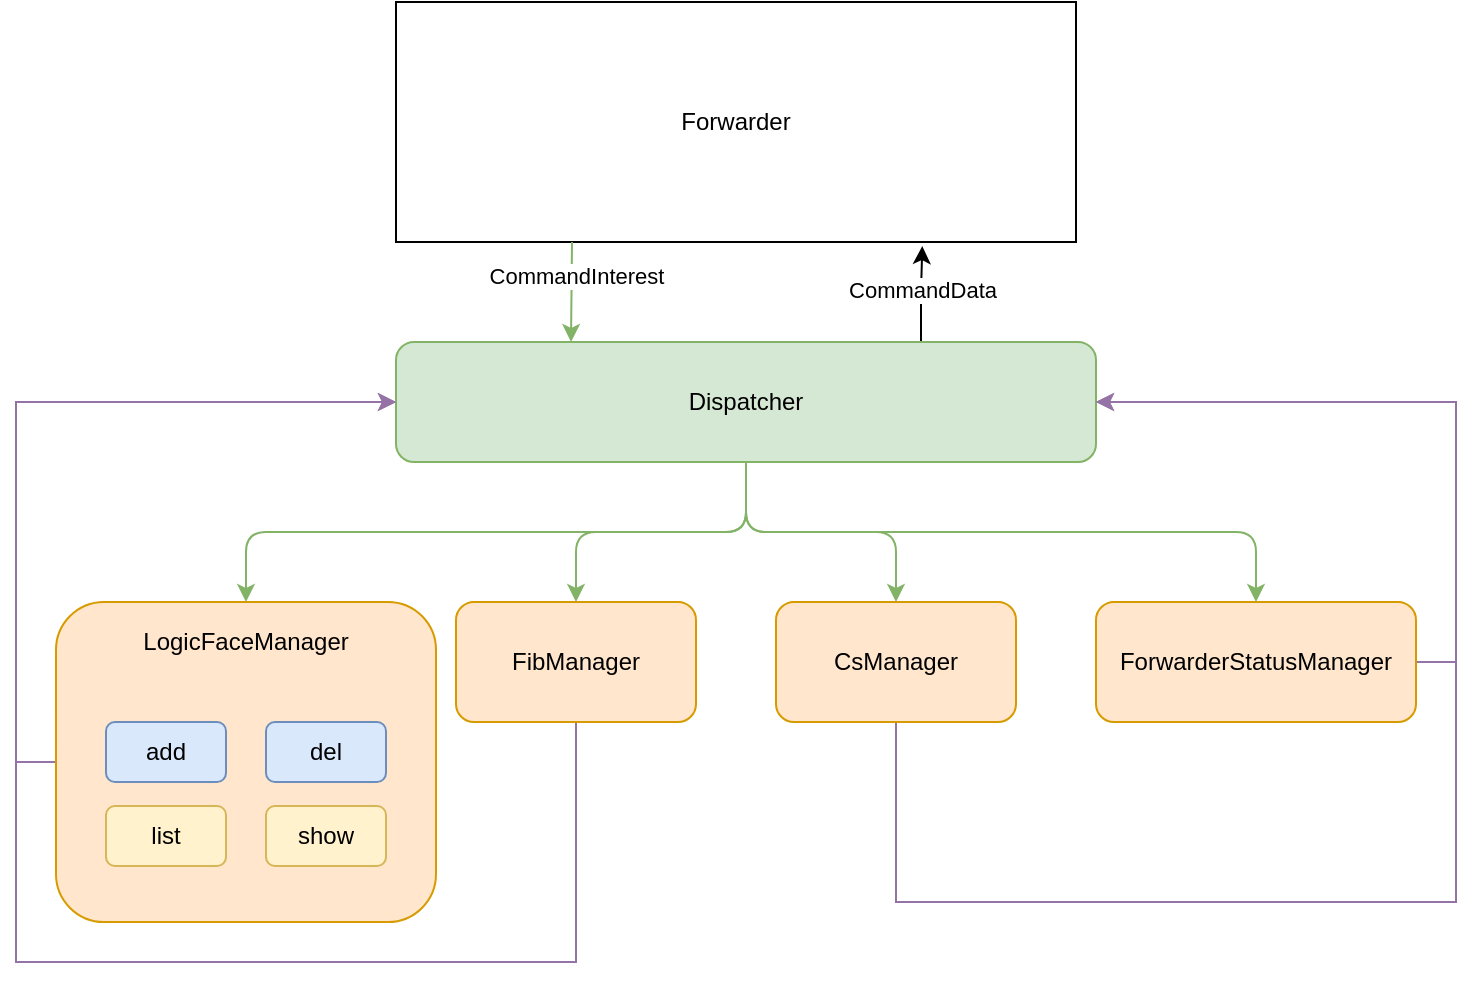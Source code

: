 <mxfile version="14.4.2" type="device"><diagram id="on81X9jtAjhXPFea52rC" name="第 1 页"><mxGraphModel dx="946" dy="672" grid="1" gridSize="10" guides="1" tooltips="1" connect="1" arrows="1" fold="1" page="1" pageScale="1" pageWidth="827" pageHeight="1169" math="0" shadow="0"><root><mxCell id="0"/><mxCell id="1" parent="0"/><mxCell id="1EKhZCWB0K4LuAu82TAm-25" style="edgeStyle=orthogonalEdgeStyle;rounded=0;orthogonalLoop=1;jettySize=auto;html=1;exitX=0.75;exitY=0;exitDx=0;exitDy=0;entryX=0.774;entryY=1.017;entryDx=0;entryDy=0;entryPerimeter=0;" edge="1" parent="1" source="1EKhZCWB0K4LuAu82TAm-1" target="1EKhZCWB0K4LuAu82TAm-2"><mxGeometry relative="1" as="geometry"/></mxCell><mxCell id="1EKhZCWB0K4LuAu82TAm-26" value="CommandData" style="edgeLabel;html=1;align=center;verticalAlign=middle;resizable=0;points=[];" vertex="1" connectable="0" parent="1EKhZCWB0K4LuAu82TAm-25"><mxGeometry x="0.097" relative="1" as="geometry"><mxPoint as="offset"/></mxGeometry></mxCell><mxCell id="1EKhZCWB0K4LuAu82TAm-1" value="Dispatcher" style="rounded=1;whiteSpace=wrap;html=1;fillColor=#d5e8d4;strokeColor=#82b366;" vertex="1" parent="1"><mxGeometry x="310" y="200" width="350" height="60" as="geometry"/></mxCell><mxCell id="1EKhZCWB0K4LuAu82TAm-2" value="Forwarder" style="rounded=0;whiteSpace=wrap;html=1;" vertex="1" parent="1"><mxGeometry x="310" y="30" width="340" height="120" as="geometry"/></mxCell><mxCell id="1EKhZCWB0K4LuAu82TAm-21" style="edgeStyle=orthogonalEdgeStyle;rounded=0;orthogonalLoop=1;jettySize=auto;html=1;exitX=0;exitY=0.5;exitDx=0;exitDy=0;entryX=0;entryY=0.5;entryDx=0;entryDy=0;fillColor=#e1d5e7;strokeColor=#9673a6;" edge="1" parent="1" source="1EKhZCWB0K4LuAu82TAm-4" target="1EKhZCWB0K4LuAu82TAm-1"><mxGeometry relative="1" as="geometry"/></mxCell><mxCell id="1EKhZCWB0K4LuAu82TAm-4" value="" style="rounded=1;whiteSpace=wrap;html=1;fillColor=#ffe6cc;strokeColor=#d79b00;" vertex="1" parent="1"><mxGeometry x="140" y="330" width="190" height="160" as="geometry"/></mxCell><mxCell id="1EKhZCWB0K4LuAu82TAm-22" style="edgeStyle=orthogonalEdgeStyle;rounded=0;orthogonalLoop=1;jettySize=auto;html=1;exitX=0.5;exitY=1;exitDx=0;exitDy=0;entryX=0;entryY=0.5;entryDx=0;entryDy=0;fillColor=#e1d5e7;strokeColor=#9673a6;" edge="1" parent="1" source="1EKhZCWB0K4LuAu82TAm-5" target="1EKhZCWB0K4LuAu82TAm-1"><mxGeometry relative="1" as="geometry"><Array as="points"><mxPoint x="400" y="510"/><mxPoint x="120" y="510"/><mxPoint x="120" y="230"/></Array></mxGeometry></mxCell><mxCell id="1EKhZCWB0K4LuAu82TAm-5" value="FibManager" style="rounded=1;whiteSpace=wrap;html=1;fillColor=#ffe6cc;strokeColor=#d79b00;" vertex="1" parent="1"><mxGeometry x="340" y="330" width="120" height="60" as="geometry"/></mxCell><mxCell id="1EKhZCWB0K4LuAu82TAm-24" style="edgeStyle=orthogonalEdgeStyle;rounded=0;orthogonalLoop=1;jettySize=auto;html=1;exitX=0.5;exitY=1;exitDx=0;exitDy=0;entryX=1;entryY=0.5;entryDx=0;entryDy=0;fillColor=#e1d5e7;strokeColor=#9673a6;" edge="1" parent="1" source="1EKhZCWB0K4LuAu82TAm-6" target="1EKhZCWB0K4LuAu82TAm-1"><mxGeometry relative="1" as="geometry"><Array as="points"><mxPoint x="560" y="480"/><mxPoint x="840" y="480"/><mxPoint x="840" y="230"/></Array></mxGeometry></mxCell><mxCell id="1EKhZCWB0K4LuAu82TAm-6" value="CsManager" style="rounded=1;whiteSpace=wrap;html=1;fillColor=#ffe6cc;strokeColor=#d79b00;" vertex="1" parent="1"><mxGeometry x="500" y="330" width="120" height="60" as="geometry"/></mxCell><mxCell id="1EKhZCWB0K4LuAu82TAm-23" style="edgeStyle=orthogonalEdgeStyle;rounded=0;orthogonalLoop=1;jettySize=auto;html=1;exitX=1;exitY=0.5;exitDx=0;exitDy=0;entryX=1;entryY=0.5;entryDx=0;entryDy=0;fillColor=#e1d5e7;strokeColor=#9673a6;" edge="1" parent="1" source="1EKhZCWB0K4LuAu82TAm-7" target="1EKhZCWB0K4LuAu82TAm-1"><mxGeometry relative="1" as="geometry"/></mxCell><mxCell id="1EKhZCWB0K4LuAu82TAm-7" value="ForwarderStatusManager" style="rounded=1;whiteSpace=wrap;html=1;fillColor=#ffe6cc;strokeColor=#d79b00;" vertex="1" parent="1"><mxGeometry x="660" y="330" width="160" height="60" as="geometry"/></mxCell><mxCell id="1EKhZCWB0K4LuAu82TAm-8" value="" style="endArrow=classic;html=1;entryX=0.25;entryY=0;entryDx=0;entryDy=0;fillColor=#d5e8d4;strokeColor=#82b366;" edge="1" parent="1" target="1EKhZCWB0K4LuAu82TAm-1"><mxGeometry width="50" height="50" relative="1" as="geometry"><mxPoint x="398" y="150" as="sourcePoint"/><mxPoint x="400" y="170" as="targetPoint"/></mxGeometry></mxCell><mxCell id="1EKhZCWB0K4LuAu82TAm-9" value="CommandInterest" style="edgeLabel;html=1;align=center;verticalAlign=middle;resizable=0;points=[];" vertex="1" connectable="0" parent="1EKhZCWB0K4LuAu82TAm-8"><mxGeometry x="-0.346" y="2" relative="1" as="geometry"><mxPoint as="offset"/></mxGeometry></mxCell><mxCell id="1EKhZCWB0K4LuAu82TAm-10" value="" style="endArrow=classic;html=1;exitX=0.5;exitY=1;exitDx=0;exitDy=0;entryX=0.5;entryY=0;entryDx=0;entryDy=0;edgeStyle=orthogonalEdgeStyle;fillColor=#d5e8d4;strokeColor=#82b366;" edge="1" parent="1" source="1EKhZCWB0K4LuAu82TAm-1" target="1EKhZCWB0K4LuAu82TAm-4"><mxGeometry width="50" height="50" relative="1" as="geometry"><mxPoint x="80" y="340" as="sourcePoint"/><mxPoint x="130" y="290" as="targetPoint"/></mxGeometry></mxCell><mxCell id="1EKhZCWB0K4LuAu82TAm-11" value="" style="endArrow=classic;html=1;exitX=0.5;exitY=1;exitDx=0;exitDy=0;edgeStyle=orthogonalEdgeStyle;fillColor=#d5e8d4;strokeColor=#82b366;" edge="1" parent="1" source="1EKhZCWB0K4LuAu82TAm-1" target="1EKhZCWB0K4LuAu82TAm-5"><mxGeometry width="50" height="50" relative="1" as="geometry"><mxPoint x="495" y="270" as="sourcePoint"/><mxPoint x="250" y="340" as="targetPoint"/></mxGeometry></mxCell><mxCell id="1EKhZCWB0K4LuAu82TAm-12" value="" style="endArrow=classic;html=1;exitX=0.5;exitY=1;exitDx=0;exitDy=0;edgeStyle=orthogonalEdgeStyle;fillColor=#d5e8d4;strokeColor=#82b366;" edge="1" parent="1" source="1EKhZCWB0K4LuAu82TAm-1" target="1EKhZCWB0K4LuAu82TAm-6"><mxGeometry width="50" height="50" relative="1" as="geometry"><mxPoint x="505" y="280" as="sourcePoint"/><mxPoint x="260" y="350" as="targetPoint"/></mxGeometry></mxCell><mxCell id="1EKhZCWB0K4LuAu82TAm-13" value="" style="endArrow=classic;html=1;exitX=0.5;exitY=1;exitDx=0;exitDy=0;edgeStyle=orthogonalEdgeStyle;fillColor=#d5e8d4;strokeColor=#82b366;" edge="1" parent="1" source="1EKhZCWB0K4LuAu82TAm-1" target="1EKhZCWB0K4LuAu82TAm-7"><mxGeometry width="50" height="50" relative="1" as="geometry"><mxPoint x="515" y="290" as="sourcePoint"/><mxPoint x="270" y="360" as="targetPoint"/></mxGeometry></mxCell><mxCell id="1EKhZCWB0K4LuAu82TAm-15" value="add" style="rounded=1;whiteSpace=wrap;html=1;fillColor=#dae8fc;strokeColor=#6c8ebf;" vertex="1" parent="1"><mxGeometry x="165" y="390" width="60" height="30" as="geometry"/></mxCell><mxCell id="1EKhZCWB0K4LuAu82TAm-17" value="del" style="rounded=1;whiteSpace=wrap;html=1;fillColor=#dae8fc;strokeColor=#6c8ebf;" vertex="1" parent="1"><mxGeometry x="245" y="390" width="60" height="30" as="geometry"/></mxCell><mxCell id="1EKhZCWB0K4LuAu82TAm-18" value="list" style="rounded=1;whiteSpace=wrap;html=1;fillColor=#fff2cc;strokeColor=#d6b656;" vertex="1" parent="1"><mxGeometry x="165" y="432" width="60" height="30" as="geometry"/></mxCell><mxCell id="1EKhZCWB0K4LuAu82TAm-19" value="show" style="rounded=1;whiteSpace=wrap;html=1;fillColor=#fff2cc;strokeColor=#d6b656;" vertex="1" parent="1"><mxGeometry x="245" y="432" width="60" height="30" as="geometry"/></mxCell><mxCell id="1EKhZCWB0K4LuAu82TAm-20" value="LogicFaceManager" style="text;html=1;strokeColor=none;fillColor=none;align=center;verticalAlign=middle;whiteSpace=wrap;rounded=0;" vertex="1" parent="1"><mxGeometry x="215" y="340" width="40" height="20" as="geometry"/></mxCell></root></mxGraphModel></diagram></mxfile>